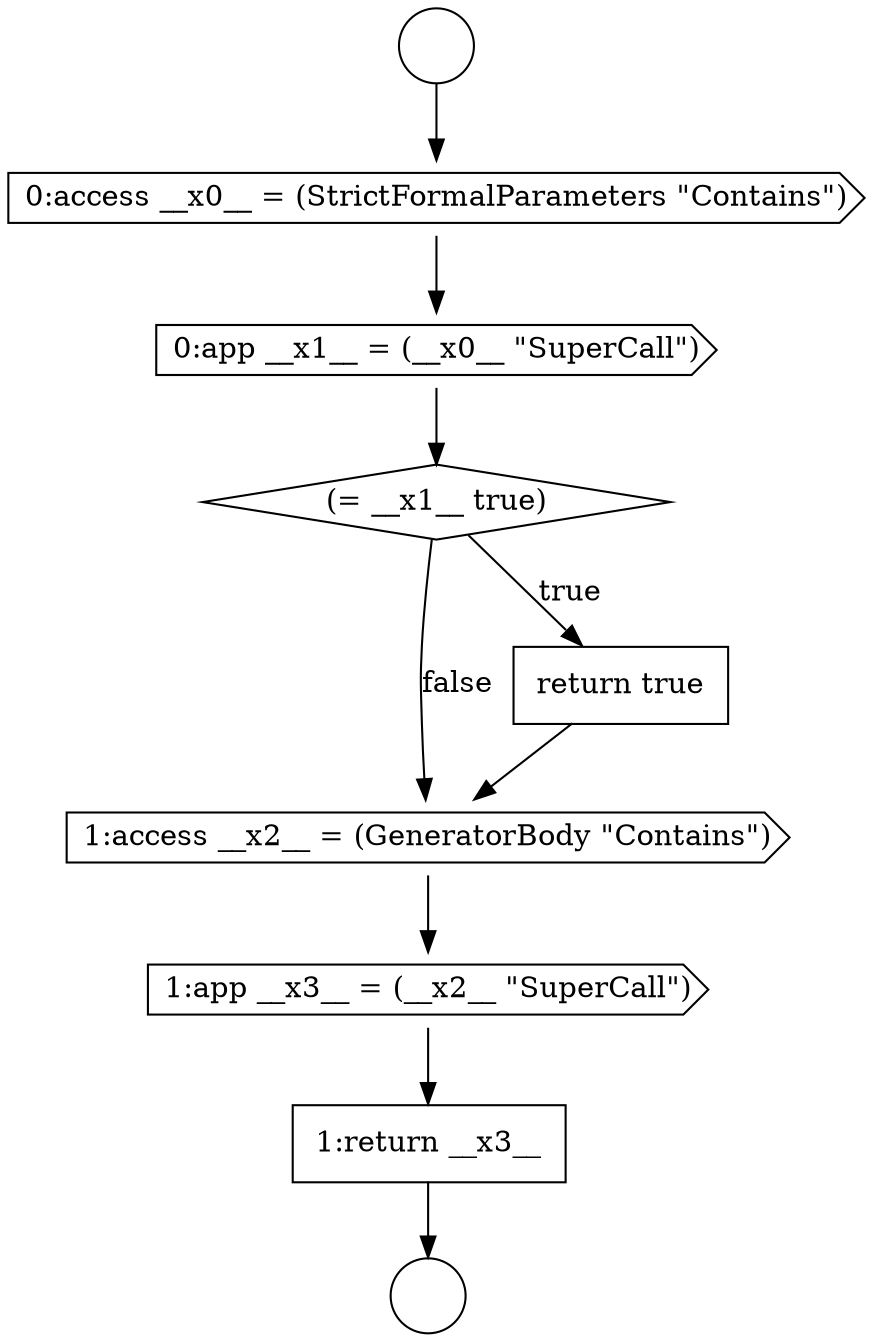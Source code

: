 digraph {
  node8342 [shape=circle label=" " color="black" fillcolor="white" style=filled]
  node8347 [shape=cds, label=<<font color="black">1:access __x2__ = (GeneratorBody &quot;Contains&quot;)</font>> color="black" fillcolor="white" style=filled]
  node8343 [shape=cds, label=<<font color="black">0:access __x0__ = (StrictFormalParameters &quot;Contains&quot;)</font>> color="black" fillcolor="white" style=filled]
  node8346 [shape=none, margin=0, label=<<font color="black">
    <table border="0" cellborder="1" cellspacing="0" cellpadding="10">
      <tr><td align="left">return true</td></tr>
    </table>
  </font>> color="black" fillcolor="white" style=filled]
  node8349 [shape=none, margin=0, label=<<font color="black">
    <table border="0" cellborder="1" cellspacing="0" cellpadding="10">
      <tr><td align="left">1:return __x3__</td></tr>
    </table>
  </font>> color="black" fillcolor="white" style=filled]
  node8344 [shape=cds, label=<<font color="black">0:app __x1__ = (__x0__ &quot;SuperCall&quot;)</font>> color="black" fillcolor="white" style=filled]
  node8345 [shape=diamond, label=<<font color="black">(= __x1__ true)</font>> color="black" fillcolor="white" style=filled]
  node8341 [shape=circle label=" " color="black" fillcolor="white" style=filled]
  node8348 [shape=cds, label=<<font color="black">1:app __x3__ = (__x2__ &quot;SuperCall&quot;)</font>> color="black" fillcolor="white" style=filled]
  node8343 -> node8344 [ color="black"]
  node8349 -> node8342 [ color="black"]
  node8347 -> node8348 [ color="black"]
  node8346 -> node8347 [ color="black"]
  node8344 -> node8345 [ color="black"]
  node8341 -> node8343 [ color="black"]
  node8348 -> node8349 [ color="black"]
  node8345 -> node8346 [label=<<font color="black">true</font>> color="black"]
  node8345 -> node8347 [label=<<font color="black">false</font>> color="black"]
}
